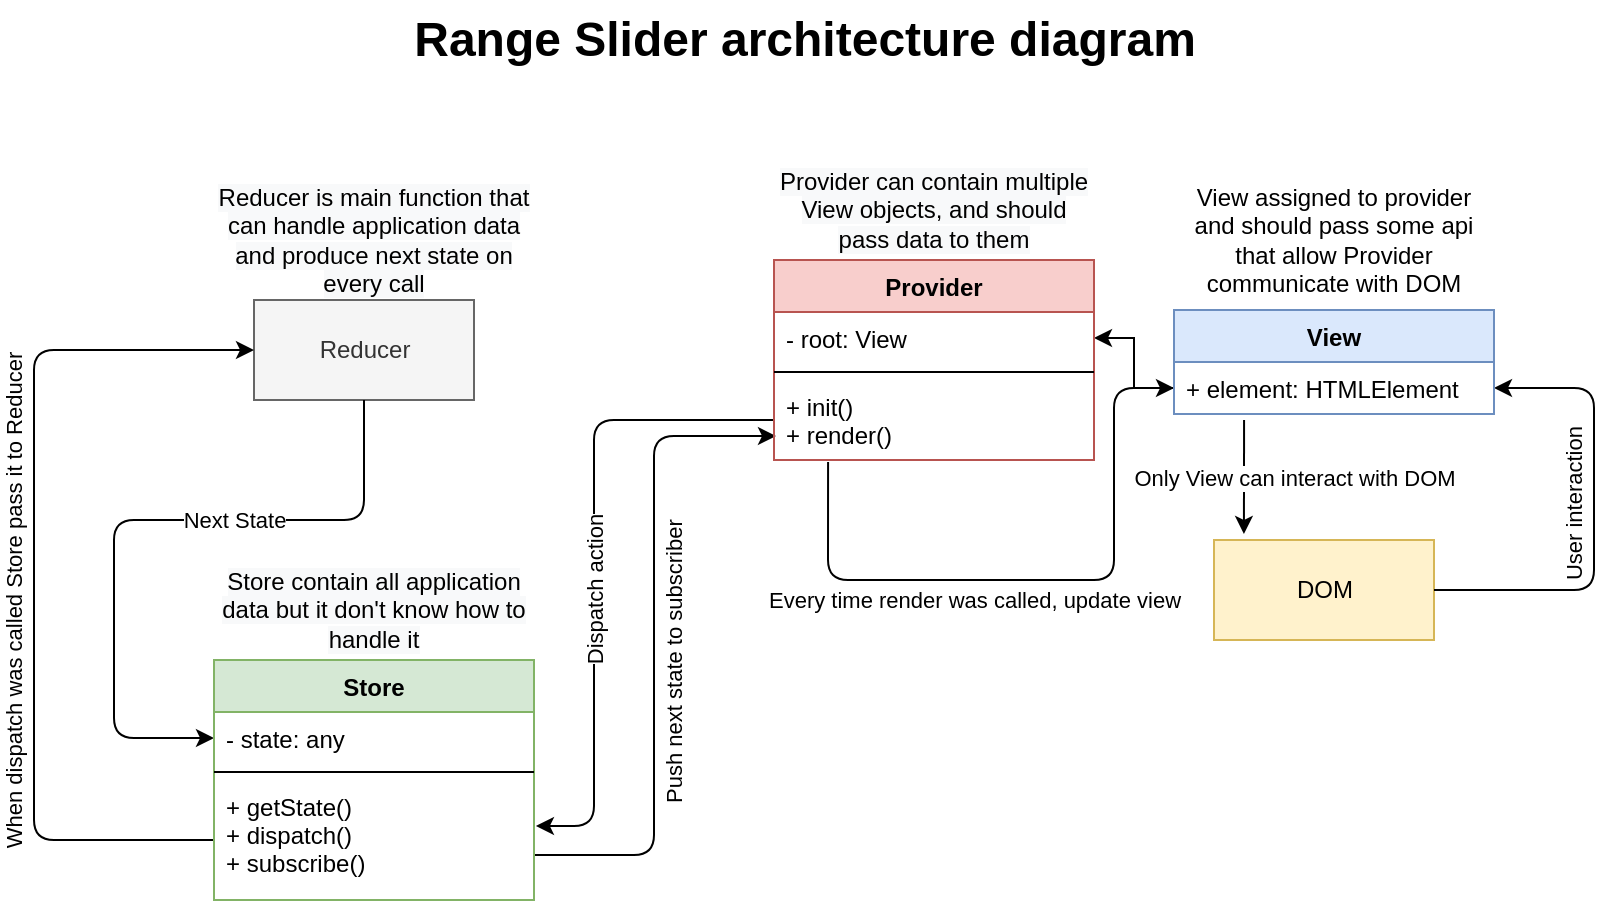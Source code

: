 <mxfile version="13.6.5">
    <diagram id="EjWy8Ps37LOMFAmpXLRY" name="Page-1">
        <mxGraphModel dx="582" dy="680" grid="1" gridSize="10" guides="1" tooltips="1" connect="1" arrows="1" fold="1" page="1" pageScale="1" pageWidth="850" pageHeight="1100" math="0" shadow="0">
            <root>
                <mxCell id="0"/>
                <mxCell id="1" parent="0"/>
                <mxCell id="jSiafwT9mMUIdKE4EMSA-13" value="DOM" style="html=1;fillColor=#fff2cc;strokeColor=#d6b656;" parent="1" vertex="1">
                    <mxGeometry x="640" y="300" width="110" height="50" as="geometry"/>
                </mxCell>
                <mxCell id="jSiafwT9mMUIdKE4EMSA-14" value="Reducer" style="html=1;fillColor=#f5f5f5;strokeColor=#666666;fontColor=#333333;" parent="1" vertex="1">
                    <mxGeometry x="160" y="180" width="110" height="50" as="geometry"/>
                </mxCell>
                <mxCell id="jSiafwT9mMUIdKE4EMSA-15" value="Range Slider architecture diagram" style="text;strokeColor=none;fillColor=none;html=1;fontSize=24;fontStyle=1;verticalAlign=middle;align=center;" parent="1" vertex="1">
                    <mxGeometry x="385" y="30" width="100" height="40" as="geometry"/>
                </mxCell>
                <mxCell id="jSiafwT9mMUIdKE4EMSA-21" value="" style="endArrow=classic;html=1;entryX=1;entryY=0.5;entryDx=0;entryDy=0;exitX=1;exitY=0.5;exitDx=0;exitDy=0;" parent="1" source="jSiafwT9mMUIdKE4EMSA-13" target="jSiafwT9mMUIdKE4EMSA-10" edge="1">
                    <mxGeometry relative="1" as="geometry">
                        <mxPoint x="600" y="400" as="sourcePoint"/>
                        <mxPoint x="790" y="250" as="targetPoint"/>
                        <Array as="points">
                            <mxPoint x="830" y="325"/>
                            <mxPoint x="830" y="224"/>
                        </Array>
                    </mxGeometry>
                </mxCell>
                <mxCell id="jSiafwT9mMUIdKE4EMSA-22" value="User interaction&amp;nbsp;" style="edgeLabel;resizable=0;html=1;align=center;verticalAlign=middle;rotation=-90;" parent="jSiafwT9mMUIdKE4EMSA-21" connectable="0" vertex="1">
                    <mxGeometry relative="1" as="geometry">
                        <mxPoint x="-10" y="-9" as="offset"/>
                    </mxGeometry>
                </mxCell>
                <mxCell id="jSiafwT9mMUIdKE4EMSA-23" style="edgeStyle=orthogonalEdgeStyle;rounded=0;orthogonalLoop=1;jettySize=auto;html=1;exitX=0;exitY=0.5;exitDx=0;exitDy=0;entryX=1;entryY=0.5;entryDx=0;entryDy=0;" parent="1" source="jSiafwT9mMUIdKE4EMSA-10" target="jSiafwT9mMUIdKE4EMSA-6" edge="1">
                    <mxGeometry relative="1" as="geometry"/>
                </mxCell>
                <mxCell id="jSiafwT9mMUIdKE4EMSA-24" value="" style="endArrow=classic;html=1;" parent="1" edge="1">
                    <mxGeometry relative="1" as="geometry">
                        <mxPoint x="300" y="457.5" as="sourcePoint"/>
                        <mxPoint x="421" y="248" as="targetPoint"/>
                        <Array as="points">
                            <mxPoint x="360" y="457.5"/>
                            <mxPoint x="360" y="312.5"/>
                            <mxPoint x="360" y="248"/>
                        </Array>
                    </mxGeometry>
                </mxCell>
                <mxCell id="jSiafwT9mMUIdKE4EMSA-25" value="Push next state to subscriber&amp;nbsp;" style="edgeLabel;resizable=0;html=1;align=center;verticalAlign=middle;rotation=-90;" parent="jSiafwT9mMUIdKE4EMSA-24" connectable="0" vertex="1">
                    <mxGeometry relative="1" as="geometry">
                        <mxPoint x="10" y="7.5" as="offset"/>
                    </mxGeometry>
                </mxCell>
                <mxCell id="jSiafwT9mMUIdKE4EMSA-26" value="" style="endArrow=classic;html=1;exitX=0.169;exitY=1.025;exitDx=0;exitDy=0;exitPerimeter=0;entryX=0;entryY=0.5;entryDx=0;entryDy=0;" parent="1" source="jSiafwT9mMUIdKE4EMSA-8" target="jSiafwT9mMUIdKE4EMSA-10" edge="1">
                    <mxGeometry relative="1" as="geometry">
                        <mxPoint x="470" y="430" as="sourcePoint"/>
                        <mxPoint x="570" y="430" as="targetPoint"/>
                        <Array as="points">
                            <mxPoint x="447" y="320"/>
                            <mxPoint x="590" y="320"/>
                            <mxPoint x="590" y="224"/>
                        </Array>
                    </mxGeometry>
                </mxCell>
                <mxCell id="jSiafwT9mMUIdKE4EMSA-27" value="Every time render was called, update view" style="edgeLabel;resizable=0;html=1;align=center;verticalAlign=middle;" parent="jSiafwT9mMUIdKE4EMSA-26" connectable="0" vertex="1">
                    <mxGeometry relative="1" as="geometry">
                        <mxPoint x="-32" y="10" as="offset"/>
                    </mxGeometry>
                </mxCell>
                <mxCell id="jSiafwT9mMUIdKE4EMSA-29" value="View assigned to provider&lt;br&gt;and should pass some api that allow Provider communicate with DOM" style="text;html=1;strokeColor=none;fillColor=none;align=center;verticalAlign=middle;whiteSpace=wrap;rounded=0;" parent="1" vertex="1">
                    <mxGeometry x="620" y="120" width="160" height="60" as="geometry"/>
                </mxCell>
                <mxCell id="jSiafwT9mMUIdKE4EMSA-30" value="" style="endArrow=classic;html=1;exitX=0.219;exitY=1.115;exitDx=0;exitDy=0;exitPerimeter=0;entryX=0.136;entryY=-0.06;entryDx=0;entryDy=0;entryPerimeter=0;" parent="1" source="jSiafwT9mMUIdKE4EMSA-10" target="jSiafwT9mMUIdKE4EMSA-13" edge="1">
                    <mxGeometry relative="1" as="geometry">
                        <mxPoint x="630" y="260" as="sourcePoint"/>
                        <mxPoint x="730" y="260" as="targetPoint"/>
                    </mxGeometry>
                </mxCell>
                <mxCell id="jSiafwT9mMUIdKE4EMSA-31" value="Only View can interact with DOM" style="edgeLabel;resizable=0;html=1;align=center;verticalAlign=middle;" parent="jSiafwT9mMUIdKE4EMSA-30" connectable="0" vertex="1">
                    <mxGeometry relative="1" as="geometry">
                        <mxPoint x="25" as="offset"/>
                    </mxGeometry>
                </mxCell>
                <mxCell id="jSiafwT9mMUIdKE4EMSA-32" value="&lt;span style=&quot;color: rgb(0, 0, 0); font-family: helvetica; font-size: 12px; font-style: normal; font-weight: normal; letter-spacing: normal; text-align: center; text-indent: 0px; text-transform: none; word-spacing: 0px; background-color: rgb(248, 249, 250); text-decoration: none; display: inline; float: none;&quot;&gt;Provider can contain multiple View objects, and should pass data to them&lt;/span&gt;" style="text;html=1;strokeColor=none;fillColor=none;align=center;verticalAlign=middle;whiteSpace=wrap;rounded=0;" parent="1" vertex="1">
                    <mxGeometry x="420" y="110" width="160" height="50" as="geometry"/>
                </mxCell>
                <mxCell id="jSiafwT9mMUIdKE4EMSA-33" value="" style="endArrow=classic;html=1;exitX=0;exitY=0.5;exitDx=0;exitDy=0;entryX=1.006;entryY=0.383;entryDx=0;entryDy=0;entryPerimeter=0;" parent="1" source="jSiafwT9mMUIdKE4EMSA-8" target="jSiafwT9mMUIdKE4EMSA-4" edge="1">
                    <mxGeometry relative="1" as="geometry">
                        <mxPoint x="400" y="430" as="sourcePoint"/>
                        <mxPoint x="320" y="240" as="targetPoint"/>
                        <Array as="points">
                            <mxPoint x="330" y="240"/>
                            <mxPoint x="330" y="443"/>
                        </Array>
                    </mxGeometry>
                </mxCell>
                <mxCell id="jSiafwT9mMUIdKE4EMSA-34" value="Dispatch action" style="edgeLabel;resizable=0;html=1;align=center;verticalAlign=middle;rotation=-90;" parent="jSiafwT9mMUIdKE4EMSA-33" connectable="0" vertex="1">
                    <mxGeometry relative="1" as="geometry">
                        <mxPoint y="14" as="offset"/>
                    </mxGeometry>
                </mxCell>
                <mxCell id="jSiafwT9mMUIdKE4EMSA-35" value="&lt;span style=&quot;color: rgb(0 , 0 , 0) ; font-family: &amp;#34;helvetica&amp;#34; ; font-size: 12px ; font-style: normal ; font-weight: normal ; letter-spacing: normal ; text-align: center ; text-indent: 0px ; text-transform: none ; word-spacing: 0px ; background-color: rgb(248 , 249 , 250) ; text-decoration: none ; display: inline ; float: none&quot;&gt;Store contain all application data but it don't know how to handle it&lt;/span&gt;" style="text;html=1;strokeColor=none;fillColor=none;align=center;verticalAlign=middle;whiteSpace=wrap;rounded=0;" parent="1" vertex="1">
                    <mxGeometry x="140" y="310" width="160" height="50" as="geometry"/>
                </mxCell>
                <mxCell id="jSiafwT9mMUIdKE4EMSA-36" value="" style="endArrow=classic;html=1;entryX=0;entryY=0.5;entryDx=0;entryDy=0;exitX=0;exitY=0.5;exitDx=0;exitDy=0;" parent="1" source="jSiafwT9mMUIdKE4EMSA-4" target="jSiafwT9mMUIdKE4EMSA-14" edge="1">
                    <mxGeometry relative="1" as="geometry">
                        <mxPoint x="30" y="440" as="sourcePoint"/>
                        <mxPoint x="130" y="440" as="targetPoint"/>
                        <Array as="points">
                            <mxPoint x="50" y="450"/>
                            <mxPoint x="50" y="205"/>
                        </Array>
                    </mxGeometry>
                </mxCell>
                <mxCell id="jSiafwT9mMUIdKE4EMSA-37" value="When dispatch was called Store pass it to Reducer" style="edgeLabel;resizable=0;html=1;align=center;verticalAlign=middle;rotation=-90;" parent="jSiafwT9mMUIdKE4EMSA-36" connectable="0" vertex="1">
                    <mxGeometry relative="1" as="geometry">
                        <mxPoint x="-10" y="13" as="offset"/>
                    </mxGeometry>
                </mxCell>
                <mxCell id="jSiafwT9mMUIdKE4EMSA-38" value="&lt;span style=&quot;color: rgb(0 , 0 , 0) ; font-family: &amp;#34;helvetica&amp;#34; ; font-size: 12px ; font-style: normal ; font-weight: normal ; letter-spacing: normal ; text-align: center ; text-indent: 0px ; text-transform: none ; word-spacing: 0px ; background-color: rgb(248 , 249 , 250) ; text-decoration: none ; display: inline ; float: none&quot;&gt;Reducer is main function that can handle application data and produce next state on every call&lt;/span&gt;" style="text;html=1;strokeColor=none;fillColor=none;align=center;verticalAlign=middle;whiteSpace=wrap;rounded=0;" parent="1" vertex="1">
                    <mxGeometry x="140" y="125" width="160" height="50" as="geometry"/>
                </mxCell>
                <mxCell id="jSiafwT9mMUIdKE4EMSA-39" value="" style="endArrow=classic;html=1;exitX=0.5;exitY=1;exitDx=0;exitDy=0;entryX=0;entryY=0.5;entryDx=0;entryDy=0;" parent="1" source="jSiafwT9mMUIdKE4EMSA-14" target="jSiafwT9mMUIdKE4EMSA-2" edge="1">
                    <mxGeometry relative="1" as="geometry">
                        <mxPoint x="300" y="380" as="sourcePoint"/>
                        <mxPoint x="400" y="380" as="targetPoint"/>
                        <Array as="points">
                            <mxPoint x="215" y="290"/>
                            <mxPoint x="90" y="290"/>
                            <mxPoint x="90" y="399"/>
                        </Array>
                    </mxGeometry>
                </mxCell>
                <mxCell id="jSiafwT9mMUIdKE4EMSA-40" value="Next State" style="edgeLabel;resizable=0;html=1;align=center;verticalAlign=middle;" parent="jSiafwT9mMUIdKE4EMSA-39" connectable="0" vertex="1">
                    <mxGeometry relative="1" as="geometry">
                        <mxPoint x="47" as="offset"/>
                    </mxGeometry>
                </mxCell>
                <mxCell id="jSiafwT9mMUIdKE4EMSA-1" value="Store" style="swimlane;fontStyle=1;align=center;verticalAlign=top;childLayout=stackLayout;horizontal=1;startSize=26;horizontalStack=0;resizeParent=1;resizeParentMax=0;resizeLast=0;collapsible=1;marginBottom=0;fillColor=#d5e8d4;strokeColor=#82b366;" parent="1" vertex="1">
                    <mxGeometry x="140" y="360" width="160" height="120" as="geometry"/>
                </mxCell>
                <mxCell id="jSiafwT9mMUIdKE4EMSA-2" value="- state: any&#10;" style="text;strokeColor=none;fillColor=none;align=left;verticalAlign=top;spacingLeft=4;spacingRight=4;overflow=hidden;rotatable=0;points=[[0,0.5],[1,0.5]];portConstraint=eastwest;" parent="jSiafwT9mMUIdKE4EMSA-1" vertex="1">
                    <mxGeometry y="26" width="160" height="26" as="geometry"/>
                </mxCell>
                <mxCell id="jSiafwT9mMUIdKE4EMSA-3" value="" style="line;strokeWidth=1;fillColor=none;align=left;verticalAlign=middle;spacingTop=-1;spacingLeft=3;spacingRight=3;rotatable=0;labelPosition=right;points=[];portConstraint=eastwest;" parent="jSiafwT9mMUIdKE4EMSA-1" vertex="1">
                    <mxGeometry y="52" width="160" height="8" as="geometry"/>
                </mxCell>
                <mxCell id="jSiafwT9mMUIdKE4EMSA-4" value="+ getState()&#10;+ dispatch()&#10;+ subscribe()" style="text;strokeColor=none;fillColor=none;align=left;verticalAlign=top;spacingLeft=4;spacingRight=4;overflow=hidden;rotatable=0;points=[[0,0.5],[1,0.5]];portConstraint=eastwest;" parent="jSiafwT9mMUIdKE4EMSA-1" vertex="1">
                    <mxGeometry y="60" width="160" height="60" as="geometry"/>
                </mxCell>
                <mxCell id="jSiafwT9mMUIdKE4EMSA-5" value="Provider" style="swimlane;fontStyle=1;align=center;verticalAlign=top;childLayout=stackLayout;horizontal=1;startSize=26;horizontalStack=0;resizeParent=1;resizeParentMax=0;resizeLast=0;collapsible=1;marginBottom=0;fillColor=#f8cecc;strokeColor=#b85450;" parent="1" vertex="1">
                    <mxGeometry x="420" y="160" width="160" height="100" as="geometry"/>
                </mxCell>
                <mxCell id="jSiafwT9mMUIdKE4EMSA-6" value="- root: View" style="text;strokeColor=none;fillColor=none;align=left;verticalAlign=top;spacingLeft=4;spacingRight=4;overflow=hidden;rotatable=0;points=[[0,0.5],[1,0.5]];portConstraint=eastwest;" parent="jSiafwT9mMUIdKE4EMSA-5" vertex="1">
                    <mxGeometry y="26" width="160" height="26" as="geometry"/>
                </mxCell>
                <mxCell id="jSiafwT9mMUIdKE4EMSA-7" value="" style="line;strokeWidth=1;fillColor=none;align=left;verticalAlign=middle;spacingTop=-1;spacingLeft=3;spacingRight=3;rotatable=0;labelPosition=right;points=[];portConstraint=eastwest;" parent="jSiafwT9mMUIdKE4EMSA-5" vertex="1">
                    <mxGeometry y="52" width="160" height="8" as="geometry"/>
                </mxCell>
                <mxCell id="jSiafwT9mMUIdKE4EMSA-8" value="+ init()&#10;+ render()" style="text;strokeColor=none;fillColor=none;align=left;verticalAlign=top;spacingLeft=4;spacingRight=4;overflow=hidden;rotatable=0;points=[[0,0.5],[1,0.5]];portConstraint=eastwest;" parent="jSiafwT9mMUIdKE4EMSA-5" vertex="1">
                    <mxGeometry y="60" width="160" height="40" as="geometry"/>
                </mxCell>
                <mxCell id="jSiafwT9mMUIdKE4EMSA-9" value="View" style="swimlane;fontStyle=1;align=center;verticalAlign=top;childLayout=stackLayout;horizontal=1;startSize=26;horizontalStack=0;resizeParent=1;resizeParentMax=0;resizeLast=0;collapsible=1;marginBottom=0;fillColor=#dae8fc;strokeColor=#6c8ebf;" parent="1" vertex="1">
                    <mxGeometry x="620" y="185" width="160" height="52" as="geometry"/>
                </mxCell>
                <mxCell id="jSiafwT9mMUIdKE4EMSA-10" value="+ element: HTMLElement" style="text;strokeColor=none;fillColor=none;align=left;verticalAlign=top;spacingLeft=4;spacingRight=4;overflow=hidden;rotatable=0;points=[[0,0.5],[1,0.5]];portConstraint=eastwest;" parent="jSiafwT9mMUIdKE4EMSA-9" vertex="1">
                    <mxGeometry y="26" width="160" height="26" as="geometry"/>
                </mxCell>
            </root>
        </mxGraphModel>
    </diagram>
</mxfile>
